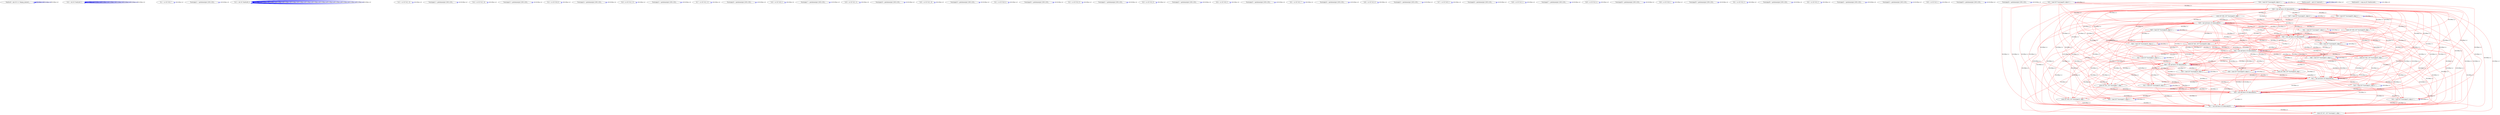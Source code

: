 digraph {
Node0x3f36240[label="  %indvar8 = phi i32 [ 0, %legup_memset_..."];
Node0x3f36240 -> Node0x3f36240[label="D:0.00ns L:0",color=blue];
Node0x3f36240 -> Node0x3f36240[label="D:0.00ns L:0",color=blue];
Node0x3f36240 -> Node0x3f36240[label="D:0.00ns L:0",color=blue];
Node0x3f36320[label="  %10 = shl i32 %indvar8, 3"];
Node0x3f36320 -> Node0x3f36320[label="D:0.00ns L:0",color=blue];
Node0x3f36320 -> Node0x3f36320[label="D:0.00ns L:0",color=blue];
Node0x3f36320 -> Node0x3f36320[label="D:0.00ns L:0",color=blue];
Node0x3f36320 -> Node0x3f36320[label="D:0.00ns L:0",color=blue];
Node0x3f36320 -> Node0x3f36320[label="D:0.00ns L:0",color=blue];
Node0x3f36320 -> Node0x3f36320[label="D:0.00ns L:0",color=blue];
Node0x3f36320 -> Node0x3f36320[label="D:0.00ns L:0",color=blue];
Node0x3f36320 -> Node0x3f36320[label="D:0.00ns L:0",color=blue];
Node0x3f36400[label="  %11 = or i32 %10, 7"];
Node0x3f36400 -> Node0x3f36400[label="D:0.00ns L:0",color=blue];
Node0x3f364e0[label="  %scevgep11 = getelementptr [100 x i32]..."];
Node0x3f364e0 -> Node0x3f364e0[label="D:20.00ns L:0",color=blue];
Node0x3f36640[label="  %12 = shl i32 %indvar8, 4"];
Node0x3f36640 -> Node0x3f36640[label="D:0.00ns L:0",color=blue];
Node0x3f36640 -> Node0x3f36640[label="D:0.00ns L:0",color=blue];
Node0x3f36640 -> Node0x3f36640[label="D:0.00ns L:0",color=blue];
Node0x3f36640 -> Node0x3f36640[label="D:0.00ns L:0",color=blue];
Node0x3f36640 -> Node0x3f36640[label="D:0.00ns L:0",color=blue];
Node0x3f36640 -> Node0x3f36640[label="D:0.00ns L:0",color=blue];
Node0x3f36640 -> Node0x3f36640[label="D:0.00ns L:0",color=blue];
Node0x3f36640 -> Node0x3f36640[label="D:0.00ns L:0",color=blue];
Node0x3f36640 -> Node0x3f36640[label="D:0.00ns L:0",color=blue];
Node0x3f36640 -> Node0x3f36640[label="D:0.00ns L:0",color=blue];
Node0x3f36640 -> Node0x3f36640[label="D:0.00ns L:0",color=blue];
Node0x3f36640 -> Node0x3f36640[label="D:0.00ns L:0",color=blue];
Node0x3f36640 -> Node0x3f36640[label="D:0.00ns L:0",color=blue];
Node0x3f36640 -> Node0x3f36640[label="D:0.00ns L:0",color=blue];
Node0x3f36640 -> Node0x3f36640[label="D:0.00ns L:0",color=blue];
Node0x3f36640 -> Node0x3f36640[label="D:0.00ns L:0",color=blue];
Node0x3f36720[label="  %13 = or i32 %12, 15"];
Node0x3f36720 -> Node0x3f36720[label="D:0.00ns L:0",color=blue];
Node0x3f36800[label="  %scevgep12 = getelementptr [100 x i32]..."];
Node0x3f36800 -> Node0x3f36800[label="D:20.00ns L:0",color=blue];
Node0x3f368e0[label="  %14 = or i32 %12, 14"];
Node0x3f368e0 -> Node0x3f368e0[label="D:0.00ns L:0",color=blue];
Node0x3f369c0[label="  %scevgep13 = getelementptr [100 x i32]..."];
Node0x3f369c0 -> Node0x3f369c0[label="D:20.00ns L:0",color=blue];
Node0x3f36aa0[label="  %15 = or i32 %10, 6"];
Node0x3f36aa0 -> Node0x3f36aa0[label="D:0.00ns L:0",color=blue];
Node0x3f36b80[label="  %scevgep14 = getelementptr [100 x i32]..."];
Node0x3f36b80 -> Node0x3f36b80[label="D:20.00ns L:0",color=blue];
Node0x3ed2d50[label="  %16 = or i32 %12, 13"];
Node0x3ed2d50 -> Node0x3ed2d50[label="D:0.00ns L:0",color=blue];
Node0x3ed2e30[label="  %scevgep15 = getelementptr [100 x i32]..."];
Node0x3ed2e30 -> Node0x3ed2e30[label="D:20.00ns L:0",color=blue];
Node0x3ed2f10[label="  %17 = or i32 %12, 12"];
Node0x3ed2f10 -> Node0x3ed2f10[label="D:0.00ns L:0",color=blue];
Node0x3ed2ff0[label="  %scevgep16 = getelementptr [100 x i32]..."];
Node0x3ed2ff0 -> Node0x3ed2ff0[label="D:20.00ns L:0",color=blue];
Node0x3ed30d0[label="  %18 = or i32 %10, 5"];
Node0x3ed30d0 -> Node0x3ed30d0[label="D:0.00ns L:0",color=blue];
Node0x3ed31b0[label="  %scevgep17 = getelementptr [100 x i32]..."];
Node0x3ed31b0 -> Node0x3ed31b0[label="D:20.00ns L:0",color=blue];
Node0x3ed3290[label="  %19 = or i32 %12, 11"];
Node0x3ed3290 -> Node0x3ed3290[label="D:0.00ns L:0",color=blue];
Node0x3ed3370[label="  %scevgep18 = getelementptr [100 x i32]..."];
Node0x3ed3370 -> Node0x3ed3370[label="D:20.00ns L:0",color=blue];
Node0x3ed3450[label="  %20 = or i32 %12, 10"];
Node0x3ed3450 -> Node0x3ed3450[label="D:0.00ns L:0",color=blue];
Node0x3f37c70[label="  %scevgep19 = getelementptr [100 x i32]..."];
Node0x3f37c70 -> Node0x3f37c70[label="D:20.00ns L:0",color=blue];
Node0x3f37d50[label="  %21 = or i32 %10, 4"];
Node0x3f37d50 -> Node0x3f37d50[label="D:0.00ns L:0",color=blue];
Node0x3f37e30[label="  %scevgep20 = getelementptr [100 x i32]..."];
Node0x3f37e30 -> Node0x3f37e30[label="D:20.00ns L:0",color=blue];
Node0x3f37f10[label="  %22 = or i32 %12, 9"];
Node0x3f37f10 -> Node0x3f37f10[label="D:0.00ns L:0",color=blue];
Node0x3f37ff0[label="  %scevgep21 = getelementptr [100 x i32]..."];
Node0x3f37ff0 -> Node0x3f37ff0[label="D:20.00ns L:0",color=blue];
Node0x3f380d0[label="  %23 = or i32 %12, 8"];
Node0x3f380d0 -> Node0x3f380d0[label="D:0.00ns L:0",color=blue];
Node0x3f381b0[label="  %scevgep22 = getelementptr [100 x i32]..."];
Node0x3f381b0 -> Node0x3f381b0[label="D:20.00ns L:0",color=blue];
Node0x3f38290[label="  %24 = or i32 %10, 3"];
Node0x3f38290 -> Node0x3f38290[label="D:0.00ns L:0",color=blue];
Node0x3f38370[label="  %scevgep23 = getelementptr [100 x i32]..."];
Node0x3f38370 -> Node0x3f38370[label="D:20.00ns L:0",color=blue];
Node0x3f38450[label="  %25 = or i32 %12, 7"];
Node0x3f38450 -> Node0x3f38450[label="D:0.00ns L:0",color=blue];
Node0x3f38530[label="  %scevgep24 = getelementptr [100 x i32]..."];
Node0x3f38530 -> Node0x3f38530[label="D:20.00ns L:0",color=blue];
Node0x3f38610[label="  %26 = or i32 %12, 6"];
Node0x3f38610 -> Node0x3f38610[label="D:0.00ns L:0",color=blue];
Node0x3f386f0[label="  %scevgep25 = getelementptr [100 x i32]..."];
Node0x3f386f0 -> Node0x3f386f0[label="D:20.00ns L:0",color=blue];
Node0x3f387d0[label="  %27 = or i32 %10, 2"];
Node0x3f387d0 -> Node0x3f387d0[label="D:0.00ns L:0",color=blue];
Node0x3f388b0[label="  %scevgep26 = getelementptr [100 x i32]..."];
Node0x3f388b0 -> Node0x3f388b0[label="D:20.00ns L:0",color=blue];
Node0x3f38990[label="  %28 = or i32 %12, 5"];
Node0x3f38990 -> Node0x3f38990[label="D:0.00ns L:0",color=blue];
Node0x3f38a70[label="  %scevgep27 = getelementptr [100 x i32]..."];
Node0x3f38a70 -> Node0x3f38a70[label="D:20.00ns L:0",color=blue];
Node0x3f38b50[label="  %29 = or i32 %12, 4"];
Node0x3f38b50 -> Node0x3f38b50[label="D:0.00ns L:0",color=blue];
Node0x3f38c30[label="  %scevgep28 = getelementptr [100 x i32]..."];
Node0x3f38c30 -> Node0x3f38c30[label="D:20.00ns L:0",color=blue];
Node0x3f38d10[label="  %30 = or i32 %10, 1"];
Node0x3f38d10 -> Node0x3f38d10[label="D:0.00ns L:0",color=blue];
Node0x3f38df0[label="  %scevgep29 = getelementptr [100 x i32]..."];
Node0x3f38df0 -> Node0x3f38df0[label="D:20.00ns L:0",color=blue];
Node0x3f38ed0[label="  %31 = or i32 %12, 3"];
Node0x3f38ed0 -> Node0x3f38ed0[label="D:0.00ns L:0",color=blue];
Node0x3f38fb0[label="  %scevgep30 = getelementptr [100 x i32]..."];
Node0x3f38fb0 -> Node0x3f38fb0[label="D:20.00ns L:0",color=blue];
Node0x3f39090[label="  %32 = or i32 %12, 2"];
Node0x3f39090 -> Node0x3f39090[label="D:0.00ns L:0",color=blue];
Node0x3f39170[label="  %scevgep31 = getelementptr [100 x i32]..."];
Node0x3f39170 -> Node0x3f39170[label="D:20.00ns L:0",color=blue];
Node0x3f39250[label="  %scevgep32 = getelementptr [100 x i32]..."];
Node0x3f39250 -> Node0x3f39250[label="D:20.00ns L:0",color=blue];
Node0x3f39330[label="  %33 = or i32 %12, 1"];
Node0x3f39330 -> Node0x3f39330[label="D:0.00ns L:0",color=blue];
Node0x3f39410[label="  %scevgep33 = getelementptr [100 x i32]..."];
Node0x3f39410 -> Node0x3f39410[label="D:20.00ns L:0",color=blue];
Node0x3f394f0[label="  %scevgep34 = getelementptr [100 x i32]..."];
Node0x3f394f0 -> Node0x3f394f0[label="D:20.00ns L:0",color=blue];
Node0x3f395d0[label="  %34 = load i32* %scevgep34, align 4, !..."];
Node0x3f395d0 -> Node0x3f395d0[label="D:0.00ns L:1",color=blue];
Node0x3f39810[label="  %36 = tail call fastcc i32 @encode(i32..."];
Node0x3f395d0 -> Node0x3f39810[label="D:0.00ns L:1",color=red];
Node0x3f39c50[label="  %39 = tail call fastcc i32 @encode(i32..."];
Node0x3f395d0 -> Node0x3f39c50[label="D:0.00ns L:1",color=red];
Node0x3f3a090[label="  %42 = tail call fastcc i32 @encode(i32..."];
Node0x3f395d0 -> Node0x3f3a090[label="D:0.00ns L:1",color=red];
Node0x3f3a4d0[label="  %45 = tail call fastcc i32 @encode(i32..."];
Node0x3f395d0 -> Node0x3f3a4d0[label="D:0.00ns L:1",color=red];
Node0x3f3a910[label="  %48 = tail call fastcc i32 @encode(i32..."];
Node0x3f395d0 -> Node0x3f3a910[label="D:0.00ns L:1",color=red];
Node0x3f3ad50[label="  %51 = tail call fastcc i32 @encode(i32..."];
Node0x3f395d0 -> Node0x3f3ad50[label="D:0.00ns L:1",color=red];
Node0x3f3b190[label="  %54 = tail call fastcc i32 @encode(i32..."];
Node0x3f395d0 -> Node0x3f3b190[label="D:0.00ns L:1",color=red];
Node0x3f3b5d0[label="  %57 = tail call fastcc i32 @encode(i32..."];
Node0x3f395d0 -> Node0x3f3b5d0[label="D:0.00ns L:1",color=red];
Node0x3f396f0[label="  %35 = load i32* %scevgep33, align 4, !..."];
Node0x3f396f0 -> Node0x3f396f0[label="D:0.00ns L:1",color=blue];
Node0x3f396f0 -> Node0x3f39810[label="D:0.00ns L:1",color=red];
Node0x3f396f0 -> Node0x3f39c50[label="D:0.00ns L:1",color=red];
Node0x3f396f0 -> Node0x3f3a090[label="D:0.00ns L:1",color=red];
Node0x3f396f0 -> Node0x3f3a4d0[label="D:0.00ns L:1",color=red];
Node0x3f396f0 -> Node0x3f3a910[label="D:0.00ns L:1",color=red];
Node0x3f396f0 -> Node0x3f3ad50[label="D:0.00ns L:1",color=red];
Node0x3f396f0 -> Node0x3f3b190[label="D:0.00ns L:1",color=red];
Node0x3f396f0 -> Node0x3f3b5d0[label="D:0.00ns L:1",color=red];
Node0x3f39810 -> Node0x3f39810[label="D:0.00ns L:1",color=blue];
Node0x3f398f0[label="  store i32 %36, i32* %scevgep32, align ..."];
Node0x3f39810 -> Node0x3f398f0[label="D:0.00ns L:1",color=red];
Node0x3f39a10[label="  %37 = load i32* %scevgep31, align 4, !..."];
Node0x3f39810 -> Node0x3f39a10[label="D:0.00ns L:1",color=red];
Node0x3f39b30[label="  %38 = load i32* %scevgep30, align 4, !..."];
Node0x3f39810 -> Node0x3f39b30[label="D:0.00ns L:1",color=red];
Node0x3f39810 -> Node0x3f39c50[label="D:0.00ns L:1",color=red];
Node0x3f39d30[label="  store i32 %39, i32* %scevgep29, align ..."];
Node0x3f39810 -> Node0x3f39d30[label="D:0.00ns L:1",color=red];
Node0x3f39e50[label="  %40 = load i32* %scevgep28, align 4, !..."];
Node0x3f39810 -> Node0x3f39e50[label="D:0.00ns L:1",color=red];
Node0x3f39f70[label="  %41 = load i32* %scevgep27, align 4, !..."];
Node0x3f39810 -> Node0x3f39f70[label="D:0.00ns L:1",color=red];
Node0x3f39810 -> Node0x3f3a090[label="D:0.00ns L:1",color=red];
Node0x3f3a170[label="  store i32 %42, i32* %scevgep26, align ..."];
Node0x3f39810 -> Node0x3f3a170[label="D:0.00ns L:1",color=red];
Node0x3f3a290[label="  %43 = load i32* %scevgep25, align 4, !..."];
Node0x3f39810 -> Node0x3f3a290[label="D:0.00ns L:1",color=red];
Node0x3f3a3b0[label="  %44 = load i32* %scevgep24, align 4, !..."];
Node0x3f39810 -> Node0x3f3a3b0[label="D:0.00ns L:1",color=red];
Node0x3f39810 -> Node0x3f3a4d0[label="D:0.00ns L:1",color=red];
Node0x3f3a5b0[label="  store i32 %45, i32* %scevgep23, align ..."];
Node0x3f39810 -> Node0x3f3a5b0[label="D:0.00ns L:1",color=red];
Node0x3f3a6d0[label="  %46 = load i32* %scevgep22, align 4, !..."];
Node0x3f39810 -> Node0x3f3a6d0[label="D:0.00ns L:1",color=red];
Node0x3f3a7f0[label="  %47 = load i32* %scevgep21, align 4, !..."];
Node0x3f39810 -> Node0x3f3a7f0[label="D:0.00ns L:1",color=red];
Node0x3f39810 -> Node0x3f3a910[label="D:0.00ns L:1",color=red];
Node0x3f3a9f0[label="  store i32 %48, i32* %scevgep20, align ..."];
Node0x3f39810 -> Node0x3f3a9f0[label="D:0.00ns L:1",color=red];
Node0x3f3ab10[label="  %49 = load i32* %scevgep19, align 4, !..."];
Node0x3f39810 -> Node0x3f3ab10[label="D:0.00ns L:1",color=red];
Node0x3f3ac30[label="  %50 = load i32* %scevgep18, align 4, !..."];
Node0x3f39810 -> Node0x3f3ac30[label="D:0.00ns L:1",color=red];
Node0x3f39810 -> Node0x3f3ad50[label="D:0.00ns L:1",color=red];
Node0x3f3ae30[label="  store i32 %51, i32* %scevgep17, align ..."];
Node0x3f39810 -> Node0x3f3ae30[label="D:0.00ns L:1",color=red];
Node0x3f3af50[label="  %52 = load i32* %scevgep16, align 4, !..."];
Node0x3f39810 -> Node0x3f3af50[label="D:0.00ns L:1",color=red];
Node0x3f3b070[label="  %53 = load i32* %scevgep15, align 4, !..."];
Node0x3f39810 -> Node0x3f3b070[label="D:0.00ns L:1",color=red];
Node0x3f39810 -> Node0x3f3b190[label="D:0.00ns L:1",color=red];
Node0x3f3b270[label="  store i32 %54, i32* %scevgep14, align ..."];
Node0x3f39810 -> Node0x3f3b270[label="D:0.00ns L:1",color=red];
Node0x3f3b390[label="  %55 = load i32* %scevgep13, align 4, !..."];
Node0x3f39810 -> Node0x3f3b390[label="D:0.00ns L:1",color=red];
Node0x3f3b4b0[label="  %56 = load i32* %scevgep12, align 4, !..."];
Node0x3f39810 -> Node0x3f3b4b0[label="D:0.00ns L:1",color=red];
Node0x3f39810 -> Node0x3f3b5d0[label="D:0.00ns L:1",color=red];
Node0x3f3b6b0[label="  store i32 %57, i32* %scevgep11, align ..."];
Node0x3f39810 -> Node0x3f3b6b0[label="D:0.00ns L:1",color=red];
Node0x3f398f0 -> Node0x3f39c50[label="D:20.00ns L:1",color=red];
Node0x3f398f0 -> Node0x3f3a090[label="D:20.00ns L:1",color=red];
Node0x3f398f0 -> Node0x3f3a4d0[label="D:20.00ns L:1",color=red];
Node0x3f398f0 -> Node0x3f3a910[label="D:20.00ns L:1",color=red];
Node0x3f398f0 -> Node0x3f3ad50[label="D:20.00ns L:1",color=red];
Node0x3f398f0 -> Node0x3f3b190[label="D:20.00ns L:1",color=red];
Node0x3f398f0 -> Node0x3f3b5d0[label="D:20.00ns L:1",color=red];
Node0x3f39a10 -> Node0x3f39a10[label="D:0.00ns L:1",color=blue];
Node0x3f39a10 -> Node0x3f39c50[label="D:0.00ns L:1",color=red];
Node0x3f39a10 -> Node0x3f3a090[label="D:0.00ns L:1",color=red];
Node0x3f39a10 -> Node0x3f3a4d0[label="D:0.00ns L:1",color=red];
Node0x3f39a10 -> Node0x3f3a910[label="D:0.00ns L:1",color=red];
Node0x3f39a10 -> Node0x3f3ad50[label="D:0.00ns L:1",color=red];
Node0x3f39a10 -> Node0x3f3b190[label="D:0.00ns L:1",color=red];
Node0x3f39a10 -> Node0x3f3b5d0[label="D:0.00ns L:1",color=red];
Node0x3f39b30 -> Node0x3f39b30[label="D:0.00ns L:1",color=blue];
Node0x3f39b30 -> Node0x3f39c50[label="D:0.00ns L:1",color=red];
Node0x3f39b30 -> Node0x3f3a090[label="D:0.00ns L:1",color=red];
Node0x3f39b30 -> Node0x3f3a4d0[label="D:0.00ns L:1",color=red];
Node0x3f39b30 -> Node0x3f3a910[label="D:0.00ns L:1",color=red];
Node0x3f39b30 -> Node0x3f3ad50[label="D:0.00ns L:1",color=red];
Node0x3f39b30 -> Node0x3f3b190[label="D:0.00ns L:1",color=red];
Node0x3f39b30 -> Node0x3f3b5d0[label="D:0.00ns L:1",color=red];
Node0x3f39c50 -> Node0x3f39c50[label="D:0.00ns L:1",color=blue];
Node0x3f39c50 -> Node0x3f39d30[label="D:0.00ns L:1",color=red];
Node0x3f39c50 -> Node0x3f39e50[label="D:0.00ns L:1",color=red];
Node0x3f39c50 -> Node0x3f39f70[label="D:0.00ns L:1",color=red];
Node0x3f39c50 -> Node0x3f3a090[label="D:0.00ns L:1",color=red];
Node0x3f39c50 -> Node0x3f3a170[label="D:0.00ns L:1",color=red];
Node0x3f39c50 -> Node0x3f3a290[label="D:0.00ns L:1",color=red];
Node0x3f39c50 -> Node0x3f3a3b0[label="D:0.00ns L:1",color=red];
Node0x3f39c50 -> Node0x3f3a4d0[label="D:0.00ns L:1",color=red];
Node0x3f39c50 -> Node0x3f3a5b0[label="D:0.00ns L:1",color=red];
Node0x3f39c50 -> Node0x3f3a6d0[label="D:0.00ns L:1",color=red];
Node0x3f39c50 -> Node0x3f3a7f0[label="D:0.00ns L:1",color=red];
Node0x3f39c50 -> Node0x3f3a910[label="D:0.00ns L:1",color=red];
Node0x3f39c50 -> Node0x3f3a9f0[label="D:0.00ns L:1",color=red];
Node0x3f39c50 -> Node0x3f3ab10[label="D:0.00ns L:1",color=red];
Node0x3f39c50 -> Node0x3f3ac30[label="D:0.00ns L:1",color=red];
Node0x3f39c50 -> Node0x3f3ad50[label="D:0.00ns L:1",color=red];
Node0x3f39c50 -> Node0x3f3ae30[label="D:0.00ns L:1",color=red];
Node0x3f39c50 -> Node0x3f3af50[label="D:0.00ns L:1",color=red];
Node0x3f39c50 -> Node0x3f3b070[label="D:0.00ns L:1",color=red];
Node0x3f39c50 -> Node0x3f3b190[label="D:0.00ns L:1",color=red];
Node0x3f39c50 -> Node0x3f3b270[label="D:0.00ns L:1",color=red];
Node0x3f39c50 -> Node0x3f3b390[label="D:0.00ns L:1",color=red];
Node0x3f39c50 -> Node0x3f3b4b0[label="D:0.00ns L:1",color=red];
Node0x3f39c50 -> Node0x3f3b5d0[label="D:0.00ns L:1",color=red];
Node0x3f39c50 -> Node0x3f3b6b0[label="D:0.00ns L:1",color=red];
Node0x3f39d30 -> Node0x3f3a090[label="D:20.00ns L:1",color=red];
Node0x3f39d30 -> Node0x3f3a4d0[label="D:20.00ns L:1",color=red];
Node0x3f39d30 -> Node0x3f3a910[label="D:20.00ns L:1",color=red];
Node0x3f39d30 -> Node0x3f3ad50[label="D:20.00ns L:1",color=red];
Node0x3f39d30 -> Node0x3f3b190[label="D:20.00ns L:1",color=red];
Node0x3f39d30 -> Node0x3f3b5d0[label="D:20.00ns L:1",color=red];
Node0x3f39e50 -> Node0x3f39e50[label="D:0.00ns L:1",color=blue];
Node0x3f39e50 -> Node0x3f3a090[label="D:0.00ns L:1",color=red];
Node0x3f39e50 -> Node0x3f3a4d0[label="D:0.00ns L:1",color=red];
Node0x3f39e50 -> Node0x3f3a910[label="D:0.00ns L:1",color=red];
Node0x3f39e50 -> Node0x3f3ad50[label="D:0.00ns L:1",color=red];
Node0x3f39e50 -> Node0x3f3b190[label="D:0.00ns L:1",color=red];
Node0x3f39e50 -> Node0x3f3b5d0[label="D:0.00ns L:1",color=red];
Node0x3f39f70 -> Node0x3f39f70[label="D:0.00ns L:1",color=blue];
Node0x3f39f70 -> Node0x3f3a090[label="D:0.00ns L:1",color=red];
Node0x3f39f70 -> Node0x3f3a4d0[label="D:0.00ns L:1",color=red];
Node0x3f39f70 -> Node0x3f3a910[label="D:0.00ns L:1",color=red];
Node0x3f39f70 -> Node0x3f3ad50[label="D:0.00ns L:1",color=red];
Node0x3f39f70 -> Node0x3f3b190[label="D:0.00ns L:1",color=red];
Node0x3f39f70 -> Node0x3f3b5d0[label="D:0.00ns L:1",color=red];
Node0x3f3a090 -> Node0x3f3a090[label="D:0.00ns L:1",color=blue];
Node0x3f3a090 -> Node0x3f3a170[label="D:0.00ns L:1",color=red];
Node0x3f3a090 -> Node0x3f3a290[label="D:0.00ns L:1",color=red];
Node0x3f3a090 -> Node0x3f3a3b0[label="D:0.00ns L:1",color=red];
Node0x3f3a090 -> Node0x3f3a4d0[label="D:0.00ns L:1",color=red];
Node0x3f3a090 -> Node0x3f3a5b0[label="D:0.00ns L:1",color=red];
Node0x3f3a090 -> Node0x3f3a6d0[label="D:0.00ns L:1",color=red];
Node0x3f3a090 -> Node0x3f3a7f0[label="D:0.00ns L:1",color=red];
Node0x3f3a090 -> Node0x3f3a910[label="D:0.00ns L:1",color=red];
Node0x3f3a090 -> Node0x3f3a9f0[label="D:0.00ns L:1",color=red];
Node0x3f3a090 -> Node0x3f3ab10[label="D:0.00ns L:1",color=red];
Node0x3f3a090 -> Node0x3f3ac30[label="D:0.00ns L:1",color=red];
Node0x3f3a090 -> Node0x3f3ad50[label="D:0.00ns L:1",color=red];
Node0x3f3a090 -> Node0x3f3ae30[label="D:0.00ns L:1",color=red];
Node0x3f3a090 -> Node0x3f3af50[label="D:0.00ns L:1",color=red];
Node0x3f3a090 -> Node0x3f3b070[label="D:0.00ns L:1",color=red];
Node0x3f3a090 -> Node0x3f3b190[label="D:0.00ns L:1",color=red];
Node0x3f3a090 -> Node0x3f3b270[label="D:0.00ns L:1",color=red];
Node0x3f3a090 -> Node0x3f3b390[label="D:0.00ns L:1",color=red];
Node0x3f3a090 -> Node0x3f3b4b0[label="D:0.00ns L:1",color=red];
Node0x3f3a090 -> Node0x3f3b5d0[label="D:0.00ns L:1",color=red];
Node0x3f3a090 -> Node0x3f3b6b0[label="D:0.00ns L:1",color=red];
Node0x3f3a170 -> Node0x3f3a4d0[label="D:20.00ns L:1",color=red];
Node0x3f3a170 -> Node0x3f3a910[label="D:20.00ns L:1",color=red];
Node0x3f3a170 -> Node0x3f3ad50[label="D:20.00ns L:1",color=red];
Node0x3f3a170 -> Node0x3f3b190[label="D:20.00ns L:1",color=red];
Node0x3f3a170 -> Node0x3f3b5d0[label="D:20.00ns L:1",color=red];
Node0x3f3a290 -> Node0x3f3a290[label="D:0.00ns L:1",color=blue];
Node0x3f3a290 -> Node0x3f3a4d0[label="D:0.00ns L:1",color=red];
Node0x3f3a290 -> Node0x3f3a910[label="D:0.00ns L:1",color=red];
Node0x3f3a290 -> Node0x3f3ad50[label="D:0.00ns L:1",color=red];
Node0x3f3a290 -> Node0x3f3b190[label="D:0.00ns L:1",color=red];
Node0x3f3a290 -> Node0x3f3b5d0[label="D:0.00ns L:1",color=red];
Node0x3f3a3b0 -> Node0x3f3a3b0[label="D:0.00ns L:1",color=blue];
Node0x3f3a3b0 -> Node0x3f3a4d0[label="D:0.00ns L:1",color=red];
Node0x3f3a3b0 -> Node0x3f3a910[label="D:0.00ns L:1",color=red];
Node0x3f3a3b0 -> Node0x3f3ad50[label="D:0.00ns L:1",color=red];
Node0x3f3a3b0 -> Node0x3f3b190[label="D:0.00ns L:1",color=red];
Node0x3f3a3b0 -> Node0x3f3b5d0[label="D:0.00ns L:1",color=red];
Node0x3f3a4d0 -> Node0x3f3a4d0[label="D:0.00ns L:1",color=blue];
Node0x3f3a4d0 -> Node0x3f3a5b0[label="D:0.00ns L:1",color=red];
Node0x3f3a4d0 -> Node0x3f3a6d0[label="D:0.00ns L:1",color=red];
Node0x3f3a4d0 -> Node0x3f3a7f0[label="D:0.00ns L:1",color=red];
Node0x3f3a4d0 -> Node0x3f3a910[label="D:0.00ns L:1",color=red];
Node0x3f3a4d0 -> Node0x3f3a9f0[label="D:0.00ns L:1",color=red];
Node0x3f3a4d0 -> Node0x3f3ab10[label="D:0.00ns L:1",color=red];
Node0x3f3a4d0 -> Node0x3f3ac30[label="D:0.00ns L:1",color=red];
Node0x3f3a4d0 -> Node0x3f3ad50[label="D:0.00ns L:1",color=red];
Node0x3f3a4d0 -> Node0x3f3ae30[label="D:0.00ns L:1",color=red];
Node0x3f3a4d0 -> Node0x3f3af50[label="D:0.00ns L:1",color=red];
Node0x3f3a4d0 -> Node0x3f3b070[label="D:0.00ns L:1",color=red];
Node0x3f3a4d0 -> Node0x3f3b190[label="D:0.00ns L:1",color=red];
Node0x3f3a4d0 -> Node0x3f3b270[label="D:0.00ns L:1",color=red];
Node0x3f3a4d0 -> Node0x3f3b390[label="D:0.00ns L:1",color=red];
Node0x3f3a4d0 -> Node0x3f3b4b0[label="D:0.00ns L:1",color=red];
Node0x3f3a4d0 -> Node0x3f3b5d0[label="D:0.00ns L:1",color=red];
Node0x3f3a4d0 -> Node0x3f3b6b0[label="D:0.00ns L:1",color=red];
Node0x3f3a5b0 -> Node0x3f3a910[label="D:20.00ns L:1",color=red];
Node0x3f3a5b0 -> Node0x3f3ad50[label="D:20.00ns L:1",color=red];
Node0x3f3a5b0 -> Node0x3f3b190[label="D:20.00ns L:1",color=red];
Node0x3f3a5b0 -> Node0x3f3b5d0[label="D:20.00ns L:1",color=red];
Node0x3f3a6d0 -> Node0x3f3a6d0[label="D:0.00ns L:1",color=blue];
Node0x3f3a6d0 -> Node0x3f3a910[label="D:0.00ns L:1",color=red];
Node0x3f3a6d0 -> Node0x3f3ad50[label="D:0.00ns L:1",color=red];
Node0x3f3a6d0 -> Node0x3f3b190[label="D:0.00ns L:1",color=red];
Node0x3f3a6d0 -> Node0x3f3b5d0[label="D:0.00ns L:1",color=red];
Node0x3f3a7f0 -> Node0x3f3a7f0[label="D:0.00ns L:1",color=blue];
Node0x3f3a7f0 -> Node0x3f3a910[label="D:0.00ns L:1",color=red];
Node0x3f3a7f0 -> Node0x3f3ad50[label="D:0.00ns L:1",color=red];
Node0x3f3a7f0 -> Node0x3f3b190[label="D:0.00ns L:1",color=red];
Node0x3f3a7f0 -> Node0x3f3b5d0[label="D:0.00ns L:1",color=red];
Node0x3f3a910 -> Node0x3f3a910[label="D:0.00ns L:1",color=blue];
Node0x3f3a910 -> Node0x3f3a9f0[label="D:0.00ns L:1",color=red];
Node0x3f3a910 -> Node0x3f3ab10[label="D:0.00ns L:1",color=red];
Node0x3f3a910 -> Node0x3f3ac30[label="D:0.00ns L:1",color=red];
Node0x3f3a910 -> Node0x3f3ad50[label="D:0.00ns L:1",color=red];
Node0x3f3a910 -> Node0x3f3ae30[label="D:0.00ns L:1",color=red];
Node0x3f3a910 -> Node0x3f3af50[label="D:0.00ns L:1",color=red];
Node0x3f3a910 -> Node0x3f3b070[label="D:0.00ns L:1",color=red];
Node0x3f3a910 -> Node0x3f3b190[label="D:0.00ns L:1",color=red];
Node0x3f3a910 -> Node0x3f3b270[label="D:0.00ns L:1",color=red];
Node0x3f3a910 -> Node0x3f3b390[label="D:0.00ns L:1",color=red];
Node0x3f3a910 -> Node0x3f3b4b0[label="D:0.00ns L:1",color=red];
Node0x3f3a910 -> Node0x3f3b5d0[label="D:0.00ns L:1",color=red];
Node0x3f3a910 -> Node0x3f3b6b0[label="D:0.00ns L:1",color=red];
Node0x3f3a9f0 -> Node0x3f3ad50[label="D:20.00ns L:1",color=red];
Node0x3f3a9f0 -> Node0x3f3b190[label="D:20.00ns L:1",color=red];
Node0x3f3a9f0 -> Node0x3f3b5d0[label="D:20.00ns L:1",color=red];
Node0x3f3ab10 -> Node0x3f3ab10[label="D:0.00ns L:1",color=blue];
Node0x3f3ab10 -> Node0x3f3ad50[label="D:0.00ns L:1",color=red];
Node0x3f3ab10 -> Node0x3f3b190[label="D:0.00ns L:1",color=red];
Node0x3f3ab10 -> Node0x3f3b5d0[label="D:0.00ns L:1",color=red];
Node0x3f3ac30 -> Node0x3f3ac30[label="D:0.00ns L:1",color=blue];
Node0x3f3ac30 -> Node0x3f3ad50[label="D:0.00ns L:1",color=red];
Node0x3f3ac30 -> Node0x3f3b190[label="D:0.00ns L:1",color=red];
Node0x3f3ac30 -> Node0x3f3b5d0[label="D:0.00ns L:1",color=red];
Node0x3f3ad50 -> Node0x3f3ad50[label="D:0.00ns L:1",color=blue];
Node0x3f3ad50 -> Node0x3f3ae30[label="D:0.00ns L:1",color=red];
Node0x3f3ad50 -> Node0x3f3af50[label="D:0.00ns L:1",color=red];
Node0x3f3ad50 -> Node0x3f3b070[label="D:0.00ns L:1",color=red];
Node0x3f3ad50 -> Node0x3f3b190[label="D:0.00ns L:1",color=red];
Node0x3f3ad50 -> Node0x3f3b270[label="D:0.00ns L:1",color=red];
Node0x3f3ad50 -> Node0x3f3b390[label="D:0.00ns L:1",color=red];
Node0x3f3ad50 -> Node0x3f3b4b0[label="D:0.00ns L:1",color=red];
Node0x3f3ad50 -> Node0x3f3b5d0[label="D:0.00ns L:1",color=red];
Node0x3f3ad50 -> Node0x3f3b6b0[label="D:0.00ns L:1",color=red];
Node0x3f3ae30 -> Node0x3f3b190[label="D:20.00ns L:1",color=red];
Node0x3f3ae30 -> Node0x3f3b5d0[label="D:20.00ns L:1",color=red];
Node0x3f3af50 -> Node0x3f3af50[label="D:0.00ns L:1",color=blue];
Node0x3f3af50 -> Node0x3f3b190[label="D:0.00ns L:1",color=red];
Node0x3f3af50 -> Node0x3f3b5d0[label="D:0.00ns L:1",color=red];
Node0x3f3b070 -> Node0x3f3b070[label="D:0.00ns L:1",color=blue];
Node0x3f3b070 -> Node0x3f3b190[label="D:0.00ns L:1",color=red];
Node0x3f3b070 -> Node0x3f3b5d0[label="D:0.00ns L:1",color=red];
Node0x3f3b190 -> Node0x3f3b190[label="D:0.00ns L:1",color=blue];
Node0x3f3b190 -> Node0x3f3b270[label="D:0.00ns L:1",color=red];
Node0x3f3b190 -> Node0x3f3b390[label="D:0.00ns L:1",color=red];
Node0x3f3b190 -> Node0x3f3b4b0[label="D:0.00ns L:1",color=red];
Node0x3f3b190 -> Node0x3f3b5d0[label="D:0.00ns L:1",color=red];
Node0x3f3b190 -> Node0x3f3b6b0[label="D:0.00ns L:1",color=red];
Node0x3f3b270 -> Node0x3f3b5d0[label="D:20.00ns L:1",color=red];
Node0x3f3b390 -> Node0x3f3b390[label="D:0.00ns L:1",color=blue];
Node0x3f3b390 -> Node0x3f3b5d0[label="D:0.00ns L:1",color=red];
Node0x3f3b4b0 -> Node0x3f3b4b0[label="D:0.00ns L:1",color=blue];
Node0x3f3b4b0 -> Node0x3f3b5d0[label="D:0.00ns L:1",color=red];
Node0x3f3b5d0 -> Node0x3f3b5d0[label="D:0.00ns L:1",color=blue];
Node0x3f3b5d0 -> Node0x3f3b6b0[label="D:0.00ns L:1",color=red];
Node0x3f3b7d0[label="  %indvar.next9 = add i32 %indvar8, 1"];
Node0x3f3b7d0 -> Node0x3f3b7d0[label="D:2.50ns L:0",color=blue];
Node0x3f3b7d0 -> Node0x3f3b7d0[label="D:2.50ns L:0",color=blue];
Node0x3f3b8f0[label="  %exitcond10 = icmp eq i32 %indvar.next..."];
Node0x3f3b8f0 -> Node0x3f3b8f0[label="D:2.49ns L:0",color=blue];
}
